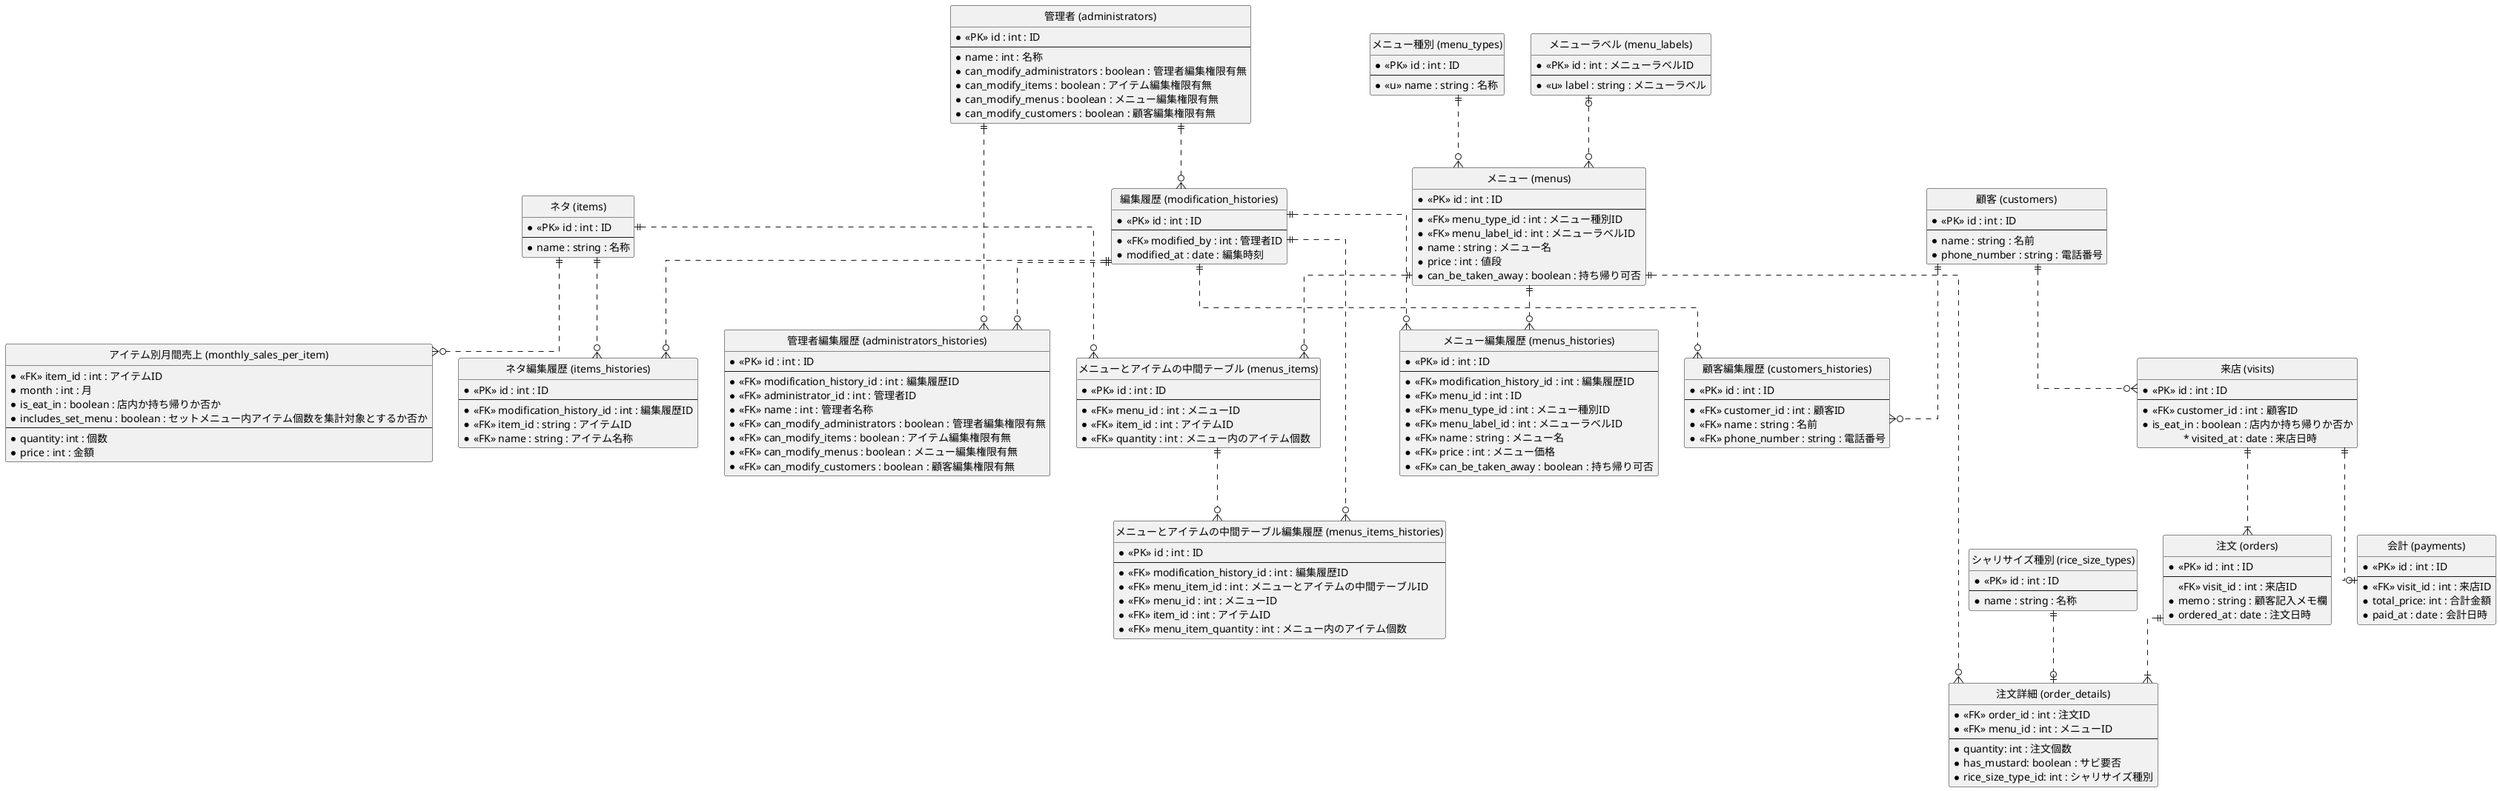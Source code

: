 @startuml sushi
 hide circle
 skinparam linetype ortho
 
 entity "管理者 (administrators)" as administrators {
     * <<PK>> id : int : ID
     --
     * name : int : 名称
     * can_modify_administrators : boolean : 管理者編集権限有無
     * can_modify_items : boolean : アイテム編集権限有無
     * can_modify_menus : boolean : メニュー編集権限有無
     * can_modify_customers : boolean : 顧客編集権限有無
 }

 entity "編集履歴 (modification_histories)" as modification_histories {
     * <<PK>> id : int : ID
     --
     * <<FK>> modified_by : int : 管理者ID
     * modified_at : date : 編集時刻
 }

  entity "管理者編集履歴 (administrators_histories)" as administrators_histories {
     * <<PK>> id : int : ID
     --
     * <<FK>> modification_history_id : int : 編集履歴ID
     * <<FK>> administrator_id : int : 管理者ID
     * <<FK>> name : int : 管理者名称
     * <<FK>> can_modify_administrators : boolean : 管理者編集権限有無
     * <<FK>> can_modify_items : boolean : アイテム編集権限有無
     * <<FK>> can_modify_menus : boolean : メニュー編集権限有無
     * <<FK>> can_modify_customers : boolean : 顧客編集権限有無
 }

 entity "ネタ (items)" as items {
     * <<PK>> id : int : ID
     --
     * name : string : 名称
 }

 entity "ネタ編集履歴 (items_histories)" as items_histories {
     * <<PK>> id : int : ID
     --
     * <<FK>> modification_history_id : int : 編集履歴ID
     * <<FK>> item_id : string : アイテムID
     * <<FK>> name : string : アイテム名称
 }

 entity "メニューとアイテムの中間テーブル編集履歴 (menus_items_histories)" as menus_items_histories {
     * <<PK>> id : int : ID
     --
     * <<FK>> modification_history_id : int : 編集履歴ID
     * <<FK>> menu_item_id : int : メニューとアイテムの中間テーブルID
     * <<FK>> menu_id : int : メニューID
     * <<FK>> item_id : int : アイテムID
     * <<FK>> menu_item_quantity : int : メニュー内のアイテム個数
 }

 entity "メニューとアイテムの中間テーブル (menus_items)" as menus_items {
     * <<PK>> id : int : ID
     --
     * <<FK>> menu_id : int : メニューID
     * <<FK>> item_id : int : アイテムID
     * <<FK>> quantity : int : メニュー内のアイテム個数
 }

 entity "メニュー編集履歴 (menus_histories)" as menus_histories {
     * <<PK>> id : int : ID
     --
     * <<FK>> modification_history_id : int : 編集履歴ID
     * <<FK>> menu_id : int : ID
     * <<FK>> menu_type_id : int : メニュー種別ID
     * <<FK>> menu_label_id : int : メニューラベルID
     * <<FK>> name : string : メニュー名
     * <<FK>> price : int : メニュー価格
     * <<FK>> can_be_taken_away : boolean : 持ち帰り可否
 }

 entity "メニュー (menus)" as menus {
     * <<PK>> id : int : ID
     --
     * <<FK>> menu_type_id : int : メニュー種別ID
     * <<FK>> menu_label_id : int : メニューラベルID
     * name : string : メニュー名
     * price : int : 値段
     * can_be_taken_away : boolean : 持ち帰り可否
 }

 entity "メニュー種別 (menu_types)" as menu_types {
     * <<PK>> id : int : ID
     --
     * <<u>> name : string : 名称
 }

 entity "メニューラベル (menu_labels)" as menu_labels {
     * <<PK>> id : int : メニューラベルID
     --
     * <<u>> label : string : メニューラベル
 }

 entity "顧客編集履歴 (customers_histories)" as customers_histories {
     * <<PK>> id : int : ID
     --
     * <<FK>> customer_id : int : 顧客ID
     * <<FK>> name : string : 名前
     * <<FK>> phone_number : string : 電話番号
 }

 entity "顧客 (customers)" as customers {
     * <<PK>> id : int : ID
     --
     * name : string : 名前
     * phone_number : string : 電話番号
 }

 entity "シャリサイズ種別 (rice_size_types)" as rice_size_types {
     * <<PK>> id : int : ID
     --
     * name : string : 名称
 }

entity "来店 (visits)" as visits {
     * <<PK>> id : int : ID
    --
     * <<FK>> customer_id : int : 顧客ID
     * is_eat_in : boolean : 店内か持ち帰りか否か
　　　* visited_at : date : 来店日時
}

entity "注文 (orders)" as orders {
     * <<PK>> id : int : ID
     --
     <<FK>> visit_id : int : 来店ID
     * memo : string : 顧客記入メモ欄
     * ordered_at : date : 注文日時
}

entity "会計 (payments)" as payments {
     * <<PK>> id : int : ID
     --
     * <<FK>> visit_id : int : 来店ID
     * total_price: int : 合計金額
     * paid_at : date : 会計日時
}

 entity "注文詳細 (order_details)" as order_details {
     * <<FK>> order_id : int : 注文ID
     * <<FK>> menu_id : int : メニューID
     --
     * quantity: int : 注文個数
     * has_mustard: boolean : サビ要否
     * rice_size_type_id: int : シャリサイズ種別
 }

 entity "アイテム別月間売上 (monthly_sales_per_item)" as monthly_sales_per_item {
     * <<FK>> item_id : int : アイテムID
     * month : int : 月
     * is_eat_in : boolean : 店内か持ち帰りか否か
     * includes_set_menu : boolean : セットメニュー内アイテム個数を集計対象とするか否か
     --
     * quantity: int : 個数
     * price : int : 金額
 }

customers ||..o{ visits
visits ||..o| payments
visits ||..|{ orders
orders ||..|{ order_details
rice_size_types ||..o| order_details
menus ||..o{ order_details
menu_types ||..o{ menus
menu_labels |o..o{ menus
menus ||..o{ menus_items
items ||..o{ menus_items
items ||..o{ monthly_sales_per_item
administrators ||..o{ modification_histories
modification_histories ||..o{ administrators_histories
modification_histories ||..o{ items_histories
modification_histories ||..o{ menus_items_histories
modification_histories ||..o{ menus_histories
modification_histories ||..o{ customers_histories
administrators ||..o{ administrators_histories
items ||..o{ items_histories
menus_items ||..o{ menus_items_histories
menus ||..o{ menus_histories
customers ||..o{ customers_histories

 @enduml
